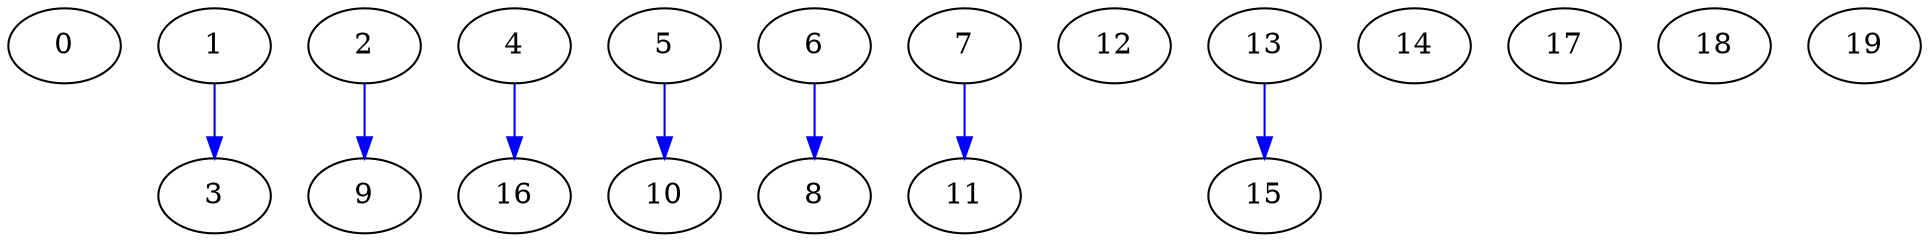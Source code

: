 digraph {
	0; 1; 2; 3; 4; 5; 6; 7; 8; 9; 10; 11; 12; 13; 14; 15; 16; 17; 18; 19; 
	subgraph Pre {
		edge [color=blue]
		1 -> 3;
		2 -> 9;
		4 -> 16;
		5 -> 10;
		6 -> 8;
		7 -> 11;
		13 -> 15;
	}
}
